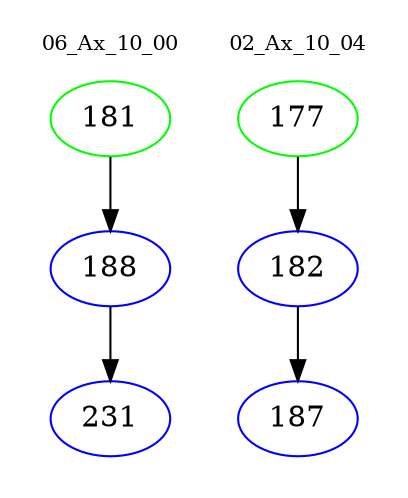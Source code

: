 digraph{
subgraph cluster_0 {
color = white
label = "06_Ax_10_00";
fontsize=10;
T0_181 [label="181", color="green"]
T0_181 -> T0_188 [color="black"]
T0_188 [label="188", color="blue"]
T0_188 -> T0_231 [color="black"]
T0_231 [label="231", color="blue"]
}
subgraph cluster_1 {
color = white
label = "02_Ax_10_04";
fontsize=10;
T1_177 [label="177", color="green"]
T1_177 -> T1_182 [color="black"]
T1_182 [label="182", color="blue"]
T1_182 -> T1_187 [color="black"]
T1_187 [label="187", color="blue"]
}
}
